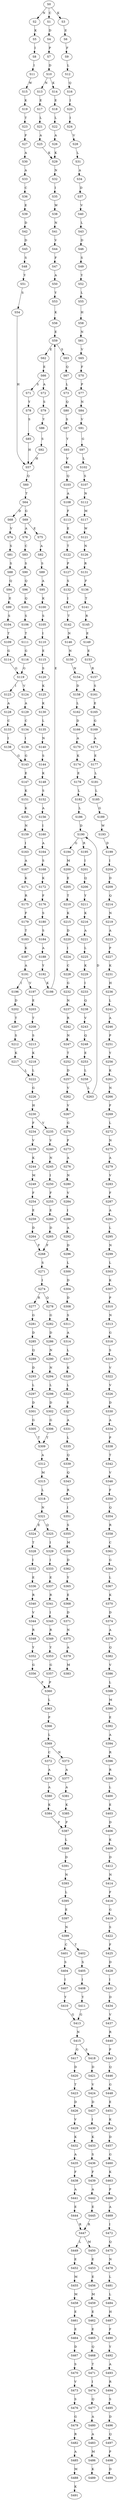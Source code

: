 strict digraph  {
	S0 -> S1 [ label = C ];
	S0 -> S2 [ label = N ];
	S0 -> S3 [ label = K ];
	S1 -> S4 [ label = D ];
	S2 -> S5 [ label = K ];
	S3 -> S6 [ label = E ];
	S4 -> S7 [ label = P ];
	S5 -> S8 [ label = I ];
	S6 -> S9 [ label = F ];
	S7 -> S10 [ label = D ];
	S8 -> S11 [ label = I ];
	S9 -> S12 [ label = L ];
	S10 -> S13 [ label = N ];
	S10 -> S14 [ label = K ];
	S11 -> S15 [ label = W ];
	S12 -> S16 [ label = Q ];
	S13 -> S17 [ label = E ];
	S14 -> S18 [ label = E ];
	S15 -> S19 [ label = K ];
	S16 -> S20 [ label = I ];
	S17 -> S21 [ label = L ];
	S18 -> S22 [ label = L ];
	S19 -> S23 [ label = T ];
	S20 -> S24 [ label = I ];
	S21 -> S25 [ label = A ];
	S22 -> S26 [ label = A ];
	S23 -> S27 [ label = F ];
	S24 -> S28 [ label = V ];
	S25 -> S29 [ label = K ];
	S26 -> S29 [ label = K ];
	S27 -> S30 [ label = A ];
	S28 -> S31 [ label = L ];
	S29 -> S32 [ label = N ];
	S30 -> S33 [ label = A ];
	S31 -> S34 [ label = A ];
	S32 -> S35 [ label = I ];
	S33 -> S36 [ label = C ];
	S34 -> S37 [ label = D ];
	S35 -> S38 [ label = W ];
	S36 -> S39 [ label = E ];
	S37 -> S40 [ label = V ];
	S38 -> S41 [ label = N ];
	S39 -> S42 [ label = D ];
	S40 -> S43 [ label = L ];
	S41 -> S44 [ label = V ];
	S42 -> S45 [ label = D ];
	S43 -> S46 [ label = D ];
	S44 -> S47 [ label = F ];
	S45 -> S48 [ label = S ];
	S46 -> S49 [ label = S ];
	S47 -> S50 [ label = A ];
	S48 -> S51 [ label = Y ];
	S49 -> S52 [ label = Y ];
	S50 -> S53 [ label = Y ];
	S51 -> S54 [ label = S ];
	S52 -> S55 [ label = L ];
	S53 -> S56 [ label = K ];
	S54 -> S57 [ label = H ];
	S55 -> S58 [ label = H ];
	S56 -> S59 [ label = E ];
	S57 -> S60 [ label = Q ];
	S58 -> S61 [ label = N ];
	S59 -> S62 [ label = E ];
	S59 -> S63 [ label = S ];
	S60 -> S64 [ label = T ];
	S61 -> S65 [ label = V ];
	S62 -> S66 [ label = E ];
	S63 -> S67 [ label = Q ];
	S64 -> S68 [ label = D ];
	S64 -> S69 [ label = G ];
	S65 -> S70 [ label = F ];
	S66 -> S71 [ label = S ];
	S66 -> S72 [ label = A ];
	S67 -> S73 [ label = L ];
	S68 -> S74 [ label = V ];
	S69 -> S75 [ label = E ];
	S69 -> S76 [ label = A ];
	S70 -> S77 [ label = P ];
	S71 -> S78 [ label = Y ];
	S72 -> S79 [ label = S ];
	S73 -> S80 [ label = Q ];
	S74 -> S81 [ label = S ];
	S75 -> S82 [ label = A ];
	S76 -> S83 [ label = C ];
	S77 -> S84 [ label = N ];
	S78 -> S85 [ label = S ];
	S79 -> S86 [ label = Y ];
	S80 -> S87 [ label = S ];
	S81 -> S88 [ label = S ];
	S82 -> S89 [ label = S ];
	S83 -> S90 [ label = S ];
	S84 -> S91 [ label = V ];
	S85 -> S57 [ label = H ];
	S86 -> S92 [ label = S ];
	S87 -> S93 [ label = Y ];
	S88 -> S94 [ label = Q ];
	S89 -> S95 [ label = A ];
	S90 -> S96 [ label = Q ];
	S91 -> S97 [ label = G ];
	S92 -> S57 [ label = H ];
	S93 -> S98 [ label = V ];
	S94 -> S99 [ label = E ];
	S95 -> S100 [ label = K ];
	S96 -> S101 [ label = Q ];
	S97 -> S102 [ label = L ];
	S98 -> S103 [ label = Q ];
	S99 -> S104 [ label = S ];
	S100 -> S105 [ label = S ];
	S101 -> S106 [ label = S ];
	S102 -> S107 [ label = S ];
	S103 -> S108 [ label = A ];
	S104 -> S109 [ label = T ];
	S105 -> S110 [ label = I ];
	S106 -> S111 [ label = T ];
	S107 -> S112 [ label = N ];
	S108 -> S113 [ label = F ];
	S109 -> S114 [ label = G ];
	S110 -> S115 [ label = E ];
	S111 -> S116 [ label = G ];
	S112 -> S117 [ label = M ];
	S113 -> S118 [ label = E ];
	S114 -> S119 [ label = G ];
	S115 -> S120 [ label = S ];
	S116 -> S119 [ label = G ];
	S117 -> S121 [ label = W ];
	S118 -> S122 [ label = T ];
	S119 -> S123 [ label = I ];
	S119 -> S124 [ label = V ];
	S120 -> S125 [ label = K ];
	S121 -> S126 [ label = N ];
	S122 -> S127 [ label = P ];
	S123 -> S128 [ label = A ];
	S124 -> S129 [ label = A ];
	S125 -> S130 [ label = K ];
	S126 -> S131 [ label = R ];
	S127 -> S132 [ label = S ];
	S128 -> S133 [ label = C ];
	S129 -> S134 [ label = C ];
	S130 -> S135 [ label = L ];
	S131 -> S136 [ label = F ];
	S132 -> S137 [ label = I ];
	S133 -> S138 [ label = I ];
	S134 -> S139 [ label = I ];
	S135 -> S140 [ label = N ];
	S136 -> S141 [ label = T ];
	S137 -> S142 [ label = T ];
	S138 -> S143 [ label = G ];
	S139 -> S143 [ label = G ];
	S140 -> S144 [ label = S ];
	S141 -> S145 [ label = R ];
	S142 -> S146 [ label = N ];
	S143 -> S147 [ label = E ];
	S144 -> S148 [ label = K ];
	S145 -> S149 [ label = E ];
	S146 -> S150 [ label = N ];
	S147 -> S151 [ label = K ];
	S148 -> S152 [ label = S ];
	S149 -> S153 [ label = E ];
	S150 -> S154 [ label = N ];
	S151 -> S155 [ label = K ];
	S152 -> S156 [ label = A ];
	S153 -> S157 [ label = R ];
	S154 -> S158 [ label = D ];
	S155 -> S159 [ label = N ];
	S156 -> S160 [ label = I ];
	S157 -> S161 [ label = S ];
	S158 -> S162 [ label = L ];
	S159 -> S163 [ label = I ];
	S160 -> S164 [ label = A ];
	S161 -> S165 [ label = E ];
	S162 -> S166 [ label = D ];
	S163 -> S167 [ label = A ];
	S164 -> S168 [ label = S ];
	S165 -> S169 [ label = G ];
	S166 -> S170 [ label = A ];
	S167 -> S171 [ label = K ];
	S168 -> S172 [ label = K ];
	S169 -> S173 [ label = A ];
	S170 -> S174 [ label = K ];
	S171 -> S175 [ label = R ];
	S172 -> S176 [ label = F ];
	S173 -> S177 [ label = E ];
	S174 -> S178 [ label = E ];
	S175 -> S179 [ label = F ];
	S176 -> S180 [ label = S ];
	S177 -> S181 [ label = L ];
	S178 -> S182 [ label = L ];
	S179 -> S183 [ label = T ];
	S180 -> S184 [ label = S ];
	S181 -> S185 [ label = L ];
	S182 -> S186 [ label = L ];
	S183 -> S187 [ label = K ];
	S184 -> S188 [ label = A ];
	S185 -> S189 [ label = G ];
	S186 -> S190 [ label = D ];
	S187 -> S191 [ label = A ];
	S188 -> S192 [ label = Y ];
	S189 -> S193 [ label = W ];
	S190 -> S194 [ label = G ];
	S190 -> S195 [ label = R ];
	S191 -> S196 [ label = I ];
	S191 -> S197 [ label = V ];
	S192 -> S198 [ label = K ];
	S193 -> S199 [ label = D ];
	S194 -> S200 [ label = M ];
	S195 -> S201 [ label = I ];
	S196 -> S202 [ label = D ];
	S197 -> S203 [ label = E ];
	S198 -> S59 [ label = E ];
	S199 -> S204 [ label = I ];
	S200 -> S205 [ label = E ];
	S201 -> S206 [ label = Q ];
	S202 -> S207 [ label = T ];
	S203 -> S208 [ label = T ];
	S204 -> S209 [ label = D ];
	S205 -> S210 [ label = T ];
	S206 -> S211 [ label = Y ];
	S207 -> S212 [ label = S ];
	S208 -> S213 [ label = S ];
	S209 -> S214 [ label = Q ];
	S210 -> S215 [ label = K ];
	S211 -> S216 [ label = K ];
	S212 -> S217 [ label = K ];
	S213 -> S218 [ label = K ];
	S214 -> S219 [ label = N ];
	S215 -> S220 [ label = D ];
	S216 -> S221 [ label = A ];
	S217 -> S222 [ label = L ];
	S218 -> S222 [ label = L ];
	S219 -> S223 [ label = A ];
	S220 -> S224 [ label = I ];
	S221 -> S225 [ label = L ];
	S222 -> S226 [ label = G ];
	S223 -> S227 [ label = P ];
	S224 -> S228 [ label = C ];
	S225 -> S229 [ label = K ];
	S226 -> S230 [ label = H ];
	S227 -> S231 [ label = K ];
	S228 -> S232 [ label = G ];
	S229 -> S233 [ label = I ];
	S230 -> S234 [ label = F ];
	S230 -> S235 [ label = V ];
	S231 -> S236 [ label = H ];
	S232 -> S237 [ label = N ];
	S233 -> S238 [ label = Q ];
	S234 -> S239 [ label = V ];
	S235 -> S240 [ label = V ];
	S236 -> S241 [ label = L ];
	S237 -> S242 [ label = R ];
	S238 -> S243 [ label = V ];
	S239 -> S244 [ label = K ];
	S240 -> S245 [ label = N ];
	S241 -> S246 [ label = A ];
	S242 -> S247 [ label = N ];
	S243 -> S248 [ label = Q ];
	S244 -> S249 [ label = M ];
	S245 -> S250 [ label = I ];
	S246 -> S251 [ label = P ];
	S247 -> S252 [ label = T ];
	S248 -> S253 [ label = E ];
	S249 -> S254 [ label = F ];
	S250 -> S255 [ label = F ];
	S251 -> S256 [ label = Y ];
	S252 -> S257 [ label = D ];
	S253 -> S258 [ label = L ];
	S254 -> S259 [ label = E ];
	S255 -> S260 [ label = E ];
	S256 -> S261 [ label = K ];
	S257 -> S262 [ label = V ];
	S258 -> S263 [ label = L ];
	S259 -> S264 [ label = D ];
	S260 -> S265 [ label = D ];
	S261 -> S266 [ label = N ];
	S262 -> S267 [ label = V ];
	S263 -> S190 [ label = D ];
	S264 -> S268 [ label = F ];
	S265 -> S268 [ label = F ];
	S266 -> S269 [ label = F ];
	S267 -> S270 [ label = G ];
	S268 -> S271 [ label = S ];
	S269 -> S272 [ label = L ];
	S270 -> S273 [ label = F ];
	S271 -> S274 [ label = I ];
	S272 -> S275 [ label = N ];
	S273 -> S276 [ label = A ];
	S274 -> S277 [ label = R ];
	S274 -> S278 [ label = Q ];
	S275 -> S279 [ label = A ];
	S276 -> S280 [ label = N ];
	S277 -> S281 [ label = G ];
	S278 -> S282 [ label = G ];
	S279 -> S283 [ label = V ];
	S280 -> S284 [ label = V ];
	S281 -> S285 [ label = D ];
	S282 -> S286 [ label = D ];
	S283 -> S287 [ label = F ];
	S284 -> S288 [ label = I ];
	S285 -> S289 [ label = Q ];
	S286 -> S290 [ label = N ];
	S287 -> S291 [ label = A ];
	S288 -> S292 [ label = A ];
	S289 -> S293 [ label = D ];
	S290 -> S294 [ label = N ];
	S291 -> S295 [ label = L ];
	S292 -> S296 [ label = D ];
	S293 -> S297 [ label = L ];
	S294 -> S298 [ label = L ];
	S295 -> S299 [ label = N ];
	S296 -> S300 [ label = L ];
	S297 -> S301 [ label = D ];
	S298 -> S302 [ label = D ];
	S299 -> S303 [ label = L ];
	S300 -> S304 [ label = D ];
	S301 -> S305 [ label = G ];
	S302 -> S306 [ label = G ];
	S303 -> S307 [ label = K ];
	S304 -> S308 [ label = D ];
	S305 -> S309 [ label = T ];
	S306 -> S309 [ label = T ];
	S307 -> S310 [ label = P ];
	S308 -> S311 [ label = S ];
	S309 -> S312 [ label = A ];
	S310 -> S313 [ label = N ];
	S311 -> S314 [ label = A ];
	S312 -> S315 [ label = M ];
	S313 -> S316 [ label = G ];
	S314 -> S317 [ label = L ];
	S315 -> S318 [ label = L ];
	S316 -> S319 [ label = S ];
	S317 -> S320 [ label = K ];
	S318 -> S321 [ label = N ];
	S319 -> S322 [ label = V ];
	S320 -> S323 [ label = L ];
	S321 -> S324 [ label = E ];
	S321 -> S325 [ label = Q ];
	S322 -> S326 [ label = V ];
	S323 -> S327 [ label = E ];
	S324 -> S328 [ label = T ];
	S325 -> S329 [ label = I ];
	S326 -> S330 [ label = D ];
	S327 -> S331 [ label = A ];
	S328 -> S332 [ label = I ];
	S329 -> S333 [ label = I ];
	S330 -> S334 [ label = A ];
	S331 -> S335 [ label = L ];
	S332 -> S336 [ label = E ];
	S333 -> S337 [ label = E ];
	S334 -> S338 [ label = P ];
	S335 -> S339 [ label = Q ];
	S336 -> S340 [ label = R ];
	S337 -> S341 [ label = R ];
	S338 -> S342 [ label = T ];
	S339 -> S343 [ label = Q ];
	S340 -> S344 [ label = V ];
	S341 -> S345 [ label = I ];
	S342 -> S346 [ label = V ];
	S343 -> S347 [ label = R ];
	S344 -> S348 [ label = R ];
	S345 -> S349 [ label = R ];
	S346 -> S350 [ label = F ];
	S347 -> S351 [ label = I ];
	S348 -> S352 [ label = Y ];
	S349 -> S353 [ label = Y ];
	S350 -> S354 [ label = Q ];
	S351 -> S355 [ label = S ];
	S352 -> S356 [ label = G ];
	S353 -> S357 [ label = G ];
	S354 -> S358 [ label = R ];
	S355 -> S359 [ label = M ];
	S356 -> S360 [ label = P ];
	S357 -> S360 [ label = P ];
	S358 -> S361 [ label = C ];
	S359 -> S362 [ label = D ];
	S360 -> S363 [ label = L ];
	S361 -> S364 [ label = G ];
	S362 -> S365 [ label = Y ];
	S363 -> S366 [ label = P ];
	S364 -> S367 [ label = L ];
	S365 -> S368 [ label = E ];
	S366 -> S369 [ label = L ];
	S367 -> S370 [ label = K ];
	S368 -> S371 [ label = D ];
	S369 -> S372 [ label = C ];
	S369 -> S373 [ label = N ];
	S370 -> S374 [ label = D ];
	S371 -> S375 [ label = N ];
	S372 -> S376 [ label = A ];
	S373 -> S377 [ label = A ];
	S374 -> S378 [ label = A ];
	S375 -> S379 [ label = A ];
	S376 -> S380 [ label = A ];
	S377 -> S381 [ label = A ];
	S378 -> S382 [ label = Q ];
	S379 -> S383 [ label = M ];
	S380 -> S384 [ label = K ];
	S381 -> S385 [ label = K ];
	S382 -> S386 [ label = V ];
	S384 -> S387 [ label = F ];
	S385 -> S387 [ label = F ];
	S386 -> S388 [ label = L ];
	S387 -> S389 [ label = L ];
	S388 -> S390 [ label = M ];
	S389 -> S391 [ label = D ];
	S390 -> S392 [ label = E ];
	S391 -> S393 [ label = N ];
	S392 -> S394 [ label = A ];
	S393 -> S395 [ label = L ];
	S394 -> S396 [ label = R ];
	S395 -> S397 [ label = E ];
	S396 -> S398 [ label = R ];
	S397 -> S399 [ label = N ];
	S398 -> S400 [ label = L ];
	S399 -> S401 [ label = C ];
	S399 -> S402 [ label = T ];
	S400 -> S403 [ label = E ];
	S401 -> S404 [ label = S ];
	S402 -> S405 [ label = S ];
	S403 -> S406 [ label = D ];
	S404 -> S407 [ label = I ];
	S405 -> S408 [ label = I ];
	S406 -> S409 [ label = K ];
	S407 -> S410 [ label = Y ];
	S408 -> S411 [ label = Y ];
	S409 -> S412 [ label = D ];
	S410 -> S413 [ label = G ];
	S411 -> S413 [ label = G ];
	S412 -> S414 [ label = N ];
	S413 -> S415 [ label = N ];
	S414 -> S416 [ label = F ];
	S415 -> S417 [ label = G ];
	S415 -> S418 [ label = S ];
	S416 -> S419 [ label = G ];
	S417 -> S420 [ label = D ];
	S418 -> S421 [ label = D ];
	S419 -> S422 [ label = S ];
	S420 -> S423 [ label = T ];
	S421 -> S424 [ label = V ];
	S422 -> S425 [ label = F ];
	S423 -> S426 [ label = D ];
	S424 -> S427 [ label = D ];
	S425 -> S428 [ label = D ];
	S426 -> S429 [ label = V ];
	S427 -> S430 [ label = I ];
	S428 -> S431 [ label = I ];
	S429 -> S432 [ label = K ];
	S430 -> S433 [ label = K ];
	S431 -> S434 [ label = D ];
	S432 -> S435 [ label = A ];
	S433 -> S436 [ label = S ];
	S434 -> S437 [ label = V ];
	S435 -> S438 [ label = F ];
	S436 -> S439 [ label = F ];
	S437 -> S440 [ label = R ];
	S438 -> S441 [ label = A ];
	S439 -> S442 [ label = A ];
	S440 -> S443 [ label = P ];
	S441 -> S444 [ label = E ];
	S442 -> S445 [ label = E ];
	S443 -> S446 [ label = Q ];
	S444 -> S447 [ label = R ];
	S445 -> S447 [ label = R ];
	S446 -> S448 [ label = G ];
	S447 -> S449 [ label = L ];
	S447 -> S450 [ label = M ];
	S448 -> S451 [ label = E ];
	S449 -> S452 [ label = E ];
	S450 -> S453 [ label = E ];
	S451 -> S454 [ label = K ];
	S452 -> S455 [ label = M ];
	S453 -> S456 [ label = E ];
	S454 -> S457 [ label = D ];
	S455 -> S458 [ label = M ];
	S456 -> S459 [ label = M ];
	S457 -> S460 [ label = G ];
	S458 -> S461 [ label = E ];
	S459 -> S462 [ label = E ];
	S460 -> S463 [ label = K ];
	S461 -> S464 [ label = E ];
	S462 -> S465 [ label = E ];
	S463 -> S466 [ label = P ];
	S464 -> S467 [ label = D ];
	S465 -> S468 [ label = Q ];
	S466 -> S469 [ label = A ];
	S467 -> S470 [ label = S ];
	S468 -> S471 [ label = T ];
	S469 -> S472 [ label = I ];
	S470 -> S473 [ label = V ];
	S471 -> S474 [ label = I ];
	S472 -> S475 [ label = Q ];
	S473 -> S476 [ label = S ];
	S474 -> S477 [ label = Q ];
	S475 -> S478 [ label = N ];
	S476 -> S479 [ label = G ];
	S477 -> S480 [ label = A ];
	S478 -> S481 [ label = L ];
	S479 -> S482 [ label = R ];
	S480 -> S483 [ label = A ];
	S481 -> S484 [ label = L ];
	S482 -> S485 [ label = A ];
	S483 -> S486 [ label = M ];
	S484 -> S487 [ label = H ];
	S485 -> S488 [ label = M ];
	S486 -> S489 [ label = K ];
	S487 -> S490 [ label = F ];
	S488 -> S491 [ label = K ];
	S490 -> S492 [ label = Y ];
	S492 -> S493 [ label = A ];
	S493 -> S494 [ label = R ];
	S494 -> S495 [ label = S ];
	S495 -> S496 [ label = D ];
	S496 -> S497 [ label = Q ];
	S497 -> S498 [ label = P ];
	S498 -> S499 [ label = D ];
}
